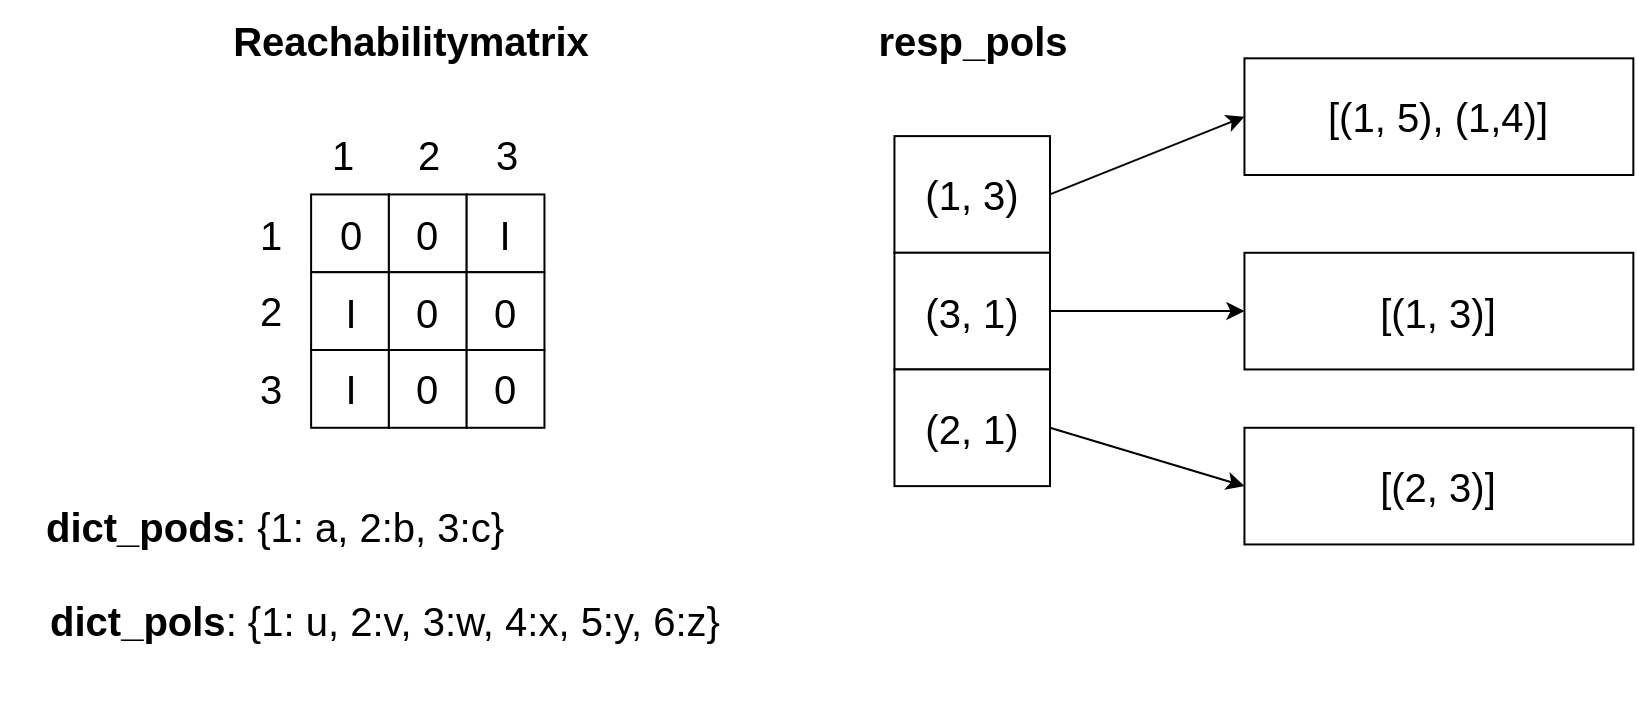 <mxfile version="22.1.5" type="device">
  <diagram name="Page-1" id="g1CrJk_TjEuLSHqQvV5w">
    <mxGraphModel dx="1434" dy="738" grid="1" gridSize="10" guides="1" tooltips="1" connect="1" arrows="1" fold="1" page="1" pageScale="1" pageWidth="850" pageHeight="1100" math="0" shadow="0">
      <root>
        <mxCell id="0" />
        <mxCell id="1" parent="0" />
        <mxCell id="HIHVnT60K8b-5XNrwjL4-62" value="" style="group;fontSize=20;" vertex="1" connectable="0" parent="1">
          <mxGeometry x="10" y="10" width="816.67" height="350" as="geometry" />
        </mxCell>
        <mxCell id="HIHVnT60K8b-5XNrwjL4-1" value="(1, 3)" style="rounded=0;whiteSpace=wrap;html=1;fontSize=20;" vertex="1" parent="HIHVnT60K8b-5XNrwjL4-62">
          <mxGeometry x="447.224" y="68.056" width="77.778" height="58.333" as="geometry" />
        </mxCell>
        <mxCell id="HIHVnT60K8b-5XNrwjL4-2" value="(3, 1)" style="rounded=0;whiteSpace=wrap;html=1;fontSize=20;" vertex="1" parent="HIHVnT60K8b-5XNrwjL4-62">
          <mxGeometry x="447.224" y="126.389" width="77.778" height="58.333" as="geometry" />
        </mxCell>
        <mxCell id="HIHVnT60K8b-5XNrwjL4-3" value="(2, 1)" style="rounded=0;whiteSpace=wrap;html=1;fontSize=20;" vertex="1" parent="HIHVnT60K8b-5XNrwjL4-62">
          <mxGeometry x="447.224" y="184.722" width="77.778" height="58.333" as="geometry" />
        </mxCell>
        <mxCell id="HIHVnT60K8b-5XNrwjL4-4" value="0" style="rounded=0;whiteSpace=wrap;html=1;fontSize=20;" vertex="1" parent="HIHVnT60K8b-5XNrwjL4-62">
          <mxGeometry x="155.556" y="97.222" width="38.889" height="38.889" as="geometry" />
        </mxCell>
        <mxCell id="HIHVnT60K8b-5XNrwjL4-5" value="I" style="rounded=0;whiteSpace=wrap;html=1;fontSize=20;" vertex="1" parent="HIHVnT60K8b-5XNrwjL4-62">
          <mxGeometry x="155.556" y="136.111" width="38.889" height="38.889" as="geometry" />
        </mxCell>
        <mxCell id="HIHVnT60K8b-5XNrwjL4-6" value="I" style="rounded=0;whiteSpace=wrap;html=1;fontSize=20;" vertex="1" parent="HIHVnT60K8b-5XNrwjL4-62">
          <mxGeometry x="155.556" y="175" width="38.889" height="38.889" as="geometry" />
        </mxCell>
        <mxCell id="HIHVnT60K8b-5XNrwjL4-8" value="0" style="rounded=0;whiteSpace=wrap;html=1;fontSize=20;" vertex="1" parent="HIHVnT60K8b-5XNrwjL4-62">
          <mxGeometry x="194.445" y="97.222" width="38.889" height="38.889" as="geometry" />
        </mxCell>
        <mxCell id="HIHVnT60K8b-5XNrwjL4-9" value="0" style="rounded=0;whiteSpace=wrap;html=1;fontSize=20;" vertex="1" parent="HIHVnT60K8b-5XNrwjL4-62">
          <mxGeometry x="194.445" y="136.111" width="38.889" height="38.889" as="geometry" />
        </mxCell>
        <mxCell id="HIHVnT60K8b-5XNrwjL4-10" value="0" style="rounded=0;whiteSpace=wrap;html=1;fontSize=20;" vertex="1" parent="HIHVnT60K8b-5XNrwjL4-62">
          <mxGeometry x="194.445" y="175" width="38.889" height="38.889" as="geometry" />
        </mxCell>
        <mxCell id="HIHVnT60K8b-5XNrwjL4-11" value="I" style="rounded=0;whiteSpace=wrap;html=1;fontSize=20;" vertex="1" parent="HIHVnT60K8b-5XNrwjL4-62">
          <mxGeometry x="233.334" y="97.222" width="38.889" height="38.889" as="geometry" />
        </mxCell>
        <mxCell id="HIHVnT60K8b-5XNrwjL4-12" value="0" style="rounded=0;whiteSpace=wrap;html=1;fontSize=20;" vertex="1" parent="HIHVnT60K8b-5XNrwjL4-62">
          <mxGeometry x="233.334" y="136.111" width="38.889" height="38.889" as="geometry" />
        </mxCell>
        <mxCell id="HIHVnT60K8b-5XNrwjL4-13" value="0" style="rounded=0;whiteSpace=wrap;html=1;fontSize=20;" vertex="1" parent="HIHVnT60K8b-5XNrwjL4-62">
          <mxGeometry x="233.334" y="175" width="38.889" height="38.889" as="geometry" />
        </mxCell>
        <mxCell id="HIHVnT60K8b-5XNrwjL4-14" value="1" style="text;html=1;align=center;verticalAlign=middle;resizable=0;points=[];autosize=1;strokeColor=none;fillColor=none;fontSize=20;" vertex="1" parent="HIHVnT60K8b-5XNrwjL4-62">
          <mxGeometry x="120.003" y="97.22" width="30" height="40" as="geometry" />
        </mxCell>
        <mxCell id="HIHVnT60K8b-5XNrwjL4-15" value="2" style="text;html=1;align=center;verticalAlign=middle;resizable=0;points=[];autosize=1;strokeColor=none;fillColor=none;fontSize=20;" vertex="1" parent="HIHVnT60K8b-5XNrwjL4-62">
          <mxGeometry x="120.003" y="134.999" width="30" height="40" as="geometry" />
        </mxCell>
        <mxCell id="HIHVnT60K8b-5XNrwjL4-16" value="&lt;font style=&quot;font-size: 20px;&quot;&gt;Reachabilitymatrix&lt;/font&gt;" style="text;html=1;align=center;verticalAlign=middle;resizable=0;points=[];autosize=1;strokeColor=none;fillColor=none;fontSize=20;fontStyle=1" vertex="1" parent="HIHVnT60K8b-5XNrwjL4-62">
          <mxGeometry x="105.005" width="200" height="40" as="geometry" />
        </mxCell>
        <mxCell id="HIHVnT60K8b-5XNrwjL4-17" value="3" style="text;html=1;align=center;verticalAlign=middle;resizable=0;points=[];autosize=1;strokeColor=none;fillColor=none;fontSize=20;" vertex="1" parent="HIHVnT60K8b-5XNrwjL4-62">
          <mxGeometry x="120.003" y="173.888" width="30" height="40" as="geometry" />
        </mxCell>
        <mxCell id="HIHVnT60K8b-5XNrwjL4-21" value="1" style="text;html=1;align=center;verticalAlign=middle;resizable=0;points=[];autosize=1;strokeColor=none;fillColor=none;fontSize=20;" vertex="1" parent="HIHVnT60K8b-5XNrwjL4-62">
          <mxGeometry x="155.552" y="57.219" width="30" height="40" as="geometry" />
        </mxCell>
        <mxCell id="HIHVnT60K8b-5XNrwjL4-22" value="2" style="text;html=1;align=center;verticalAlign=middle;resizable=0;points=[];autosize=1;strokeColor=none;fillColor=none;fontSize=20;" vertex="1" parent="HIHVnT60K8b-5XNrwjL4-62">
          <mxGeometry x="198.893" y="57.219" width="30" height="40" as="geometry" />
        </mxCell>
        <mxCell id="HIHVnT60K8b-5XNrwjL4-23" value="3" style="text;html=1;align=center;verticalAlign=middle;resizable=0;points=[];autosize=1;strokeColor=none;fillColor=none;fontSize=20;" vertex="1" parent="HIHVnT60K8b-5XNrwjL4-62">
          <mxGeometry x="237.782" y="57.219" width="30" height="40" as="geometry" />
        </mxCell>
        <mxCell id="HIHVnT60K8b-5XNrwjL4-24" value="[(1, 5), (1,4)]" style="rounded=0;whiteSpace=wrap;html=1;fontSize=20;" vertex="1" parent="HIHVnT60K8b-5XNrwjL4-62">
          <mxGeometry x="622.225" y="29.167" width="194.445" height="58.333" as="geometry" />
        </mxCell>
        <mxCell id="HIHVnT60K8b-5XNrwjL4-25" value="[(1, 3)]" style="rounded=0;whiteSpace=wrap;html=1;fontSize=20;" vertex="1" parent="HIHVnT60K8b-5XNrwjL4-62">
          <mxGeometry x="622.225" y="126.389" width="194.445" height="58.333" as="geometry" />
        </mxCell>
        <mxCell id="HIHVnT60K8b-5XNrwjL4-26" value="[(2, 3)]" style="rounded=0;whiteSpace=wrap;html=1;fontSize=20;" vertex="1" parent="HIHVnT60K8b-5XNrwjL4-62">
          <mxGeometry x="622.225" y="213.889" width="194.445" height="58.333" as="geometry" />
        </mxCell>
        <mxCell id="HIHVnT60K8b-5XNrwjL4-28" value="" style="endArrow=classic;html=1;rounded=0;exitX=1;exitY=0.5;exitDx=0;exitDy=0;entryX=0;entryY=0.5;entryDx=0;entryDy=0;fontSize=20;" edge="1" parent="HIHVnT60K8b-5XNrwjL4-62" source="HIHVnT60K8b-5XNrwjL4-1" target="HIHVnT60K8b-5XNrwjL4-24">
          <mxGeometry width="50" height="50" relative="1" as="geometry">
            <mxPoint x="661.114" y="350" as="sourcePoint" />
            <mxPoint x="758.336" y="252.778" as="targetPoint" />
          </mxGeometry>
        </mxCell>
        <mxCell id="HIHVnT60K8b-5XNrwjL4-29" value="" style="endArrow=classic;html=1;rounded=0;exitX=1;exitY=0.5;exitDx=0;exitDy=0;entryX=0;entryY=0.5;entryDx=0;entryDy=0;fontSize=20;" edge="1" parent="HIHVnT60K8b-5XNrwjL4-62" source="HIHVnT60K8b-5XNrwjL4-2" target="HIHVnT60K8b-5XNrwjL4-25">
          <mxGeometry width="50" height="50" relative="1" as="geometry">
            <mxPoint x="544.447" y="116.667" as="sourcePoint" />
            <mxPoint x="641.669" y="87.5" as="targetPoint" />
          </mxGeometry>
        </mxCell>
        <mxCell id="HIHVnT60K8b-5XNrwjL4-30" value="" style="endArrow=classic;html=1;rounded=0;exitX=1;exitY=0.5;exitDx=0;exitDy=0;entryX=0;entryY=0.5;entryDx=0;entryDy=0;fontSize=20;" edge="1" parent="HIHVnT60K8b-5XNrwjL4-62" target="HIHVnT60K8b-5XNrwjL4-26">
          <mxGeometry width="50" height="50" relative="1" as="geometry">
            <mxPoint x="525.002" y="213.889" as="sourcePoint" />
            <mxPoint x="622.225" y="213.889" as="targetPoint" />
          </mxGeometry>
        </mxCell>
        <mxCell id="HIHVnT60K8b-5XNrwjL4-31" value="&lt;b style=&quot;font-size: 20px;&quot;&gt;resp_pols&lt;/b&gt;" style="text;html=1;align=center;verticalAlign=middle;resizable=0;points=[];autosize=1;strokeColor=none;fillColor=none;fontSize=20;" vertex="1" parent="HIHVnT60K8b-5XNrwjL4-62">
          <mxGeometry x="426.115" y="0.002" width="120" height="40" as="geometry" />
        </mxCell>
        <mxCell id="HIHVnT60K8b-5XNrwjL4-32" value="&lt;b&gt;dict_pods&lt;/b&gt;: {1: a, 2:b, 3:c}" style="text;html=1;align=center;verticalAlign=middle;resizable=0;points=[];autosize=1;strokeColor=none;fillColor=none;fontSize=20;" vertex="1" parent="HIHVnT60K8b-5XNrwjL4-62">
          <mxGeometry x="11.94" y="243.056" width="250" height="40" as="geometry" />
        </mxCell>
        <mxCell id="HIHVnT60K8b-5XNrwjL4-33" value="&lt;b&gt;dict_pols&lt;/b&gt;: {1: u, 2:v, 3:w, 4:x, 5:y, 6:z}" style="text;html=1;align=center;verticalAlign=middle;resizable=0;points=[];autosize=1;strokeColor=none;fillColor=none;fontSize=20;" vertex="1" parent="HIHVnT60K8b-5XNrwjL4-62">
          <mxGeometry x="11.94" y="289.997" width="360" height="40" as="geometry" />
        </mxCell>
      </root>
    </mxGraphModel>
  </diagram>
</mxfile>

